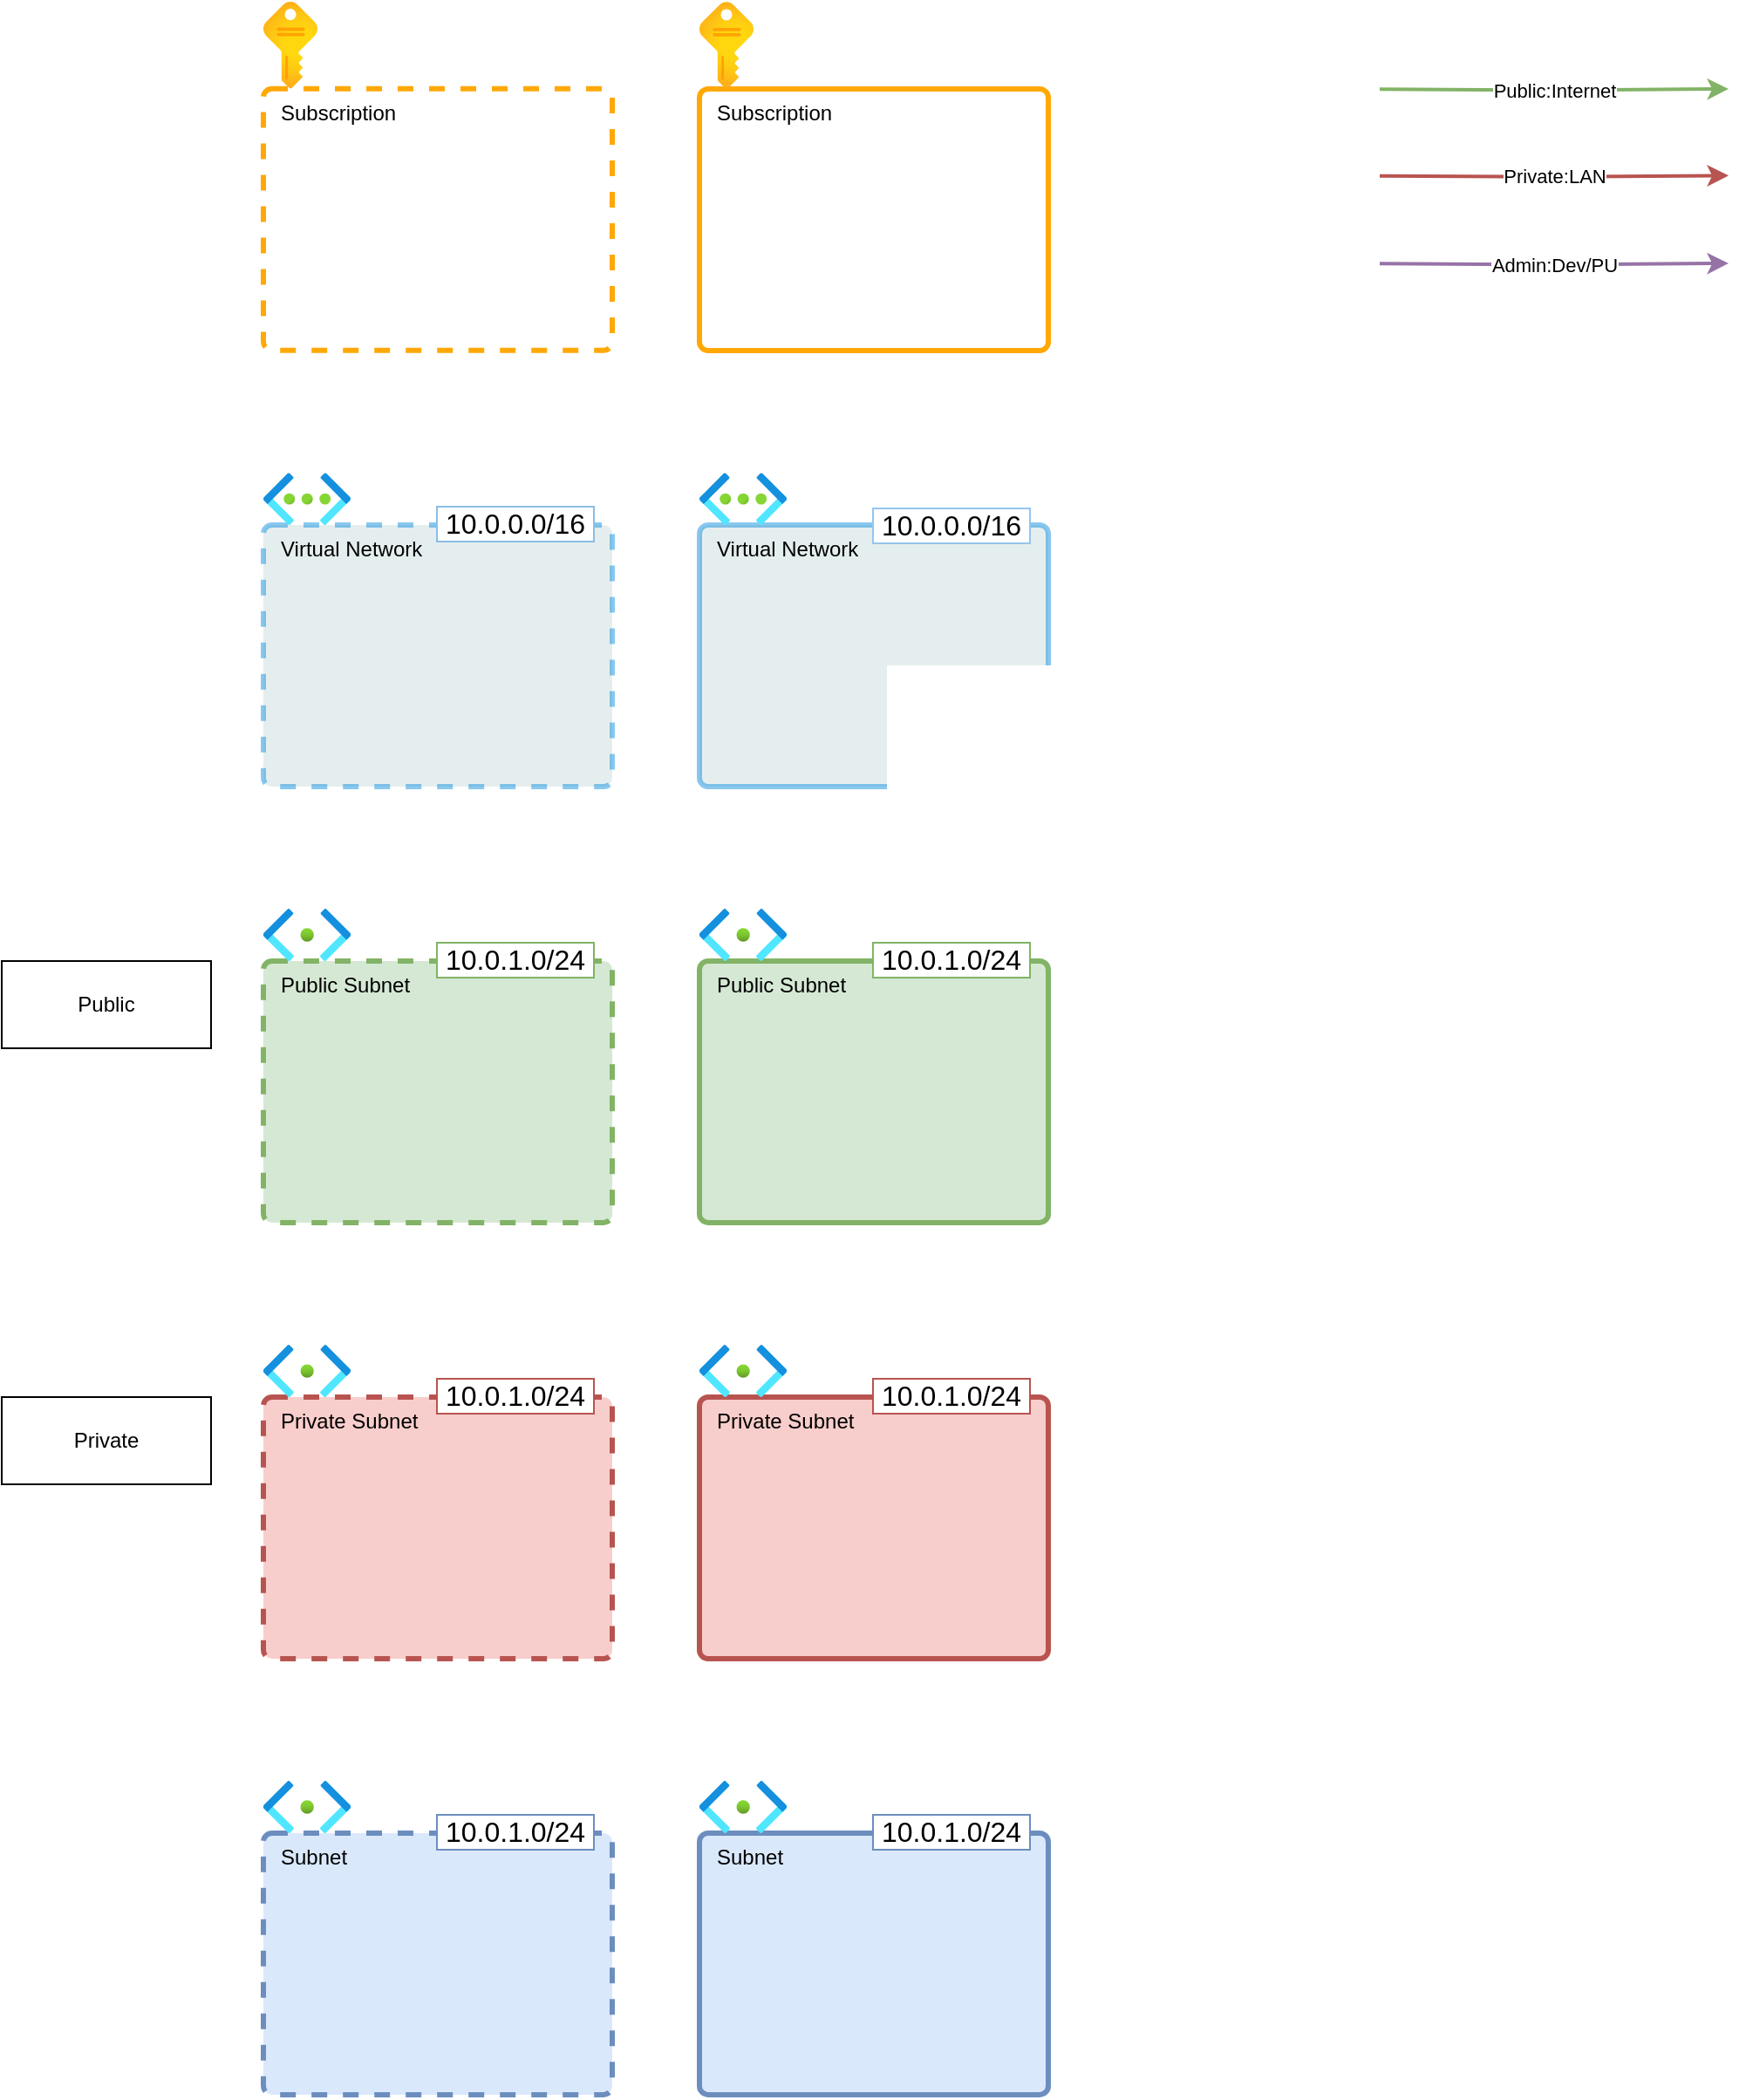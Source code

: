 <mxfile version="24.6.4" type="device" pages="4">
  <diagram id="hQM-2AhCChUVqLbkCYDw" name="Containers">
    <mxGraphModel dx="1228" dy="789" grid="1" gridSize="10" guides="1" tooltips="1" connect="1" arrows="1" fold="1" page="1" pageScale="1" pageWidth="1100" pageHeight="850" math="0" shadow="0">
      <root>
        <mxCell id="0" />
        <mxCell id="1" value="containers" parent="0" />
        <mxCell id="7blGRvWCN3fn2We1EEZH-9" value="" style="group" parent="1" vertex="1" connectable="0">
          <mxGeometry x="150" y="49.85" width="200" height="200" as="geometry" />
        </mxCell>
        <mxCell id="7blGRvWCN3fn2We1EEZH-8" value="" style="rounded=1;whiteSpace=wrap;html=1;absoluteArcSize=1;arcSize=10;fillColor=none;strokeColor=#ffa806;dashed=1;strokeWidth=3;" parent="7blGRvWCN3fn2We1EEZH-9" vertex="1">
          <mxGeometry y="50" width="200" height="150" as="geometry" />
        </mxCell>
        <mxCell id="7blGRvWCN3fn2We1EEZH-4" value="Subscription" style="image;aspect=fixed;html=1;points=[];align=left;fontSize=12;image=img/lib/azure2/general/Subscriptions.svg;spacing=0;spacingLeft=10;spacingTop=2;" parent="7blGRvWCN3fn2We1EEZH-9" vertex="1">
          <mxGeometry width="30.99" height="50" as="geometry" />
        </mxCell>
        <mxCell id="7blGRvWCN3fn2We1EEZH-13" value="" style="group;opacity=50;" parent="1" vertex="1" connectable="0">
          <mxGeometry x="150" y="320.15" width="200" height="179.85" as="geometry" />
        </mxCell>
        <mxCell id="7blGRvWCN3fn2We1EEZH-11" value="&amp;nbsp;10.0.0.0/16&amp;nbsp;" style="rounded=1;whiteSpace=wrap;html=1;absoluteArcSize=1;arcSize=10;fillColor=#ccdddd;strokeColor=#1491df;dashed=1;strokeWidth=3;fontSize=16;labelPosition=center;verticalLabelPosition=top;align=right;verticalAlign=bottom;spacing=0;spacingBottom=-10;spacingRight=10;labelBackgroundColor=default;opacity=50;labelBorderColor=#89bee6;" parent="7blGRvWCN3fn2We1EEZH-13" vertex="1">
          <mxGeometry y="29.85" width="200" height="150" as="geometry" />
        </mxCell>
        <mxCell id="7blGRvWCN3fn2We1EEZH-2" value="Virtual Network" style="image;aspect=fixed;html=1;points=[];align=left;fontSize=12;image=img/lib/azure2/networking/Virtual_Networks.svg;spacingLeft=10;spacing=0;spacingTop=2;labelBackgroundColor=none;" parent="7blGRvWCN3fn2We1EEZH-13" vertex="1">
          <mxGeometry width="50" height="29.85" as="geometry" />
        </mxCell>
        <mxCell id="7blGRvWCN3fn2We1EEZH-25" value="" style="group;fontSize=16;labelPosition=center;verticalLabelPosition=top;align=center;verticalAlign=bottom;" parent="1" vertex="1" connectable="0">
          <mxGeometry x="150" y="570" width="200" height="179.94" as="geometry" />
        </mxCell>
        <mxCell id="7blGRvWCN3fn2We1EEZH-21" value="&amp;nbsp;10.0.1.0/24&amp;nbsp;" style="rounded=1;whiteSpace=wrap;html=1;absoluteArcSize=1;arcSize=10;fillColor=#d5e8d4;strokeColor=#82b366;dashed=1;strokeWidth=3;labelPosition=center;verticalLabelPosition=top;align=right;verticalAlign=bottom;fontSize=16;labelBackgroundColor=default;spacing=0;spacingRight=10;spacingBottom=-10;labelBorderColor=#81b365;" parent="7blGRvWCN3fn2We1EEZH-25" vertex="1">
          <mxGeometry y="29.94" width="200" height="150" as="geometry" />
        </mxCell>
        <mxCell id="7blGRvWCN3fn2We1EEZH-3" value="Public Subnet" style="image;aspect=fixed;html=1;points=[];align=left;fontSize=12;image=img/lib/azure2/networking/Subnet.svg;spacing=0;spacingTop=2;spacingLeft=10;labelBackgroundColor=none;" parent="7blGRvWCN3fn2We1EEZH-25" vertex="1">
          <mxGeometry width="50" height="29.94" as="geometry" />
        </mxCell>
        <mxCell id="7blGRvWCN3fn2We1EEZH-33" value="" style="group" parent="1" vertex="1" connectable="0">
          <mxGeometry x="400" y="50" width="200" height="200" as="geometry" />
        </mxCell>
        <mxCell id="7blGRvWCN3fn2We1EEZH-34" value="" style="rounded=1;whiteSpace=wrap;html=1;absoluteArcSize=1;arcSize=10;fillColor=none;strokeColor=#ffa806;strokeWidth=3;" parent="7blGRvWCN3fn2We1EEZH-33" vertex="1">
          <mxGeometry y="50" width="200" height="150" as="geometry" />
        </mxCell>
        <mxCell id="7blGRvWCN3fn2We1EEZH-35" value="Subscription" style="image;aspect=fixed;html=1;points=[];align=left;fontSize=12;image=img/lib/azure2/general/Subscriptions.svg;spacing=0;spacingLeft=10;spacingTop=2;" parent="7blGRvWCN3fn2We1EEZH-33" vertex="1">
          <mxGeometry width="30.99" height="50" as="geometry" />
        </mxCell>
        <mxCell id="7blGRvWCN3fn2We1EEZH-52" value="" style="group" parent="1" vertex="1" connectable="0">
          <mxGeometry x="400" y="320.15" width="200" height="179.85" as="geometry" />
        </mxCell>
        <mxCell id="7blGRvWCN3fn2We1EEZH-53" value="&amp;nbsp;10.0.0.0/16&amp;nbsp;" style="rounded=1;whiteSpace=wrap;html=1;absoluteArcSize=1;arcSize=10;fillColor=#ccdddd;strokeColor=#1491df;strokeWidth=3;fontSize=16;labelPosition=center;verticalLabelPosition=top;align=right;verticalAlign=bottom;spacing=0;spacingBottom=-11;spacingRight=10;labelBackgroundColor=default;opacity=50;labelBorderColor=#95c5ed;" parent="7blGRvWCN3fn2We1EEZH-52" vertex="1">
          <mxGeometry y="29.85" width="200" height="150" as="geometry" />
        </mxCell>
        <mxCell id="7blGRvWCN3fn2We1EEZH-54" value="Virtual Network" style="image;aspect=fixed;html=1;points=[];align=left;fontSize=12;image=img/lib/azure2/networking/Virtual_Networks.svg;spacingLeft=10;spacing=0;spacingTop=2;labelBackgroundColor=none;" parent="7blGRvWCN3fn2We1EEZH-52" vertex="1">
          <mxGeometry width="50" height="29.85" as="geometry" />
        </mxCell>
        <mxCell id="7blGRvWCN3fn2We1EEZH-55" value="" style="group;fontSize=16;labelPosition=center;verticalLabelPosition=top;align=center;verticalAlign=bottom;" parent="1" vertex="1" connectable="0">
          <mxGeometry x="400" y="570" width="200" height="179.94" as="geometry" />
        </mxCell>
        <mxCell id="7blGRvWCN3fn2We1EEZH-56" value="&amp;nbsp;10.0.1.0/24&amp;nbsp;" style="rounded=1;whiteSpace=wrap;html=1;absoluteArcSize=1;arcSize=10;fillColor=#d5e8d4;strokeColor=#82b366;strokeWidth=3;labelPosition=center;verticalLabelPosition=top;align=right;verticalAlign=bottom;fontSize=16;labelBackgroundColor=default;spacing=0;spacingRight=10;spacingBottom=-10;labelBorderColor=#81b365;" parent="7blGRvWCN3fn2We1EEZH-55" vertex="1">
          <mxGeometry y="29.94" width="200" height="150" as="geometry" />
        </mxCell>
        <mxCell id="7blGRvWCN3fn2We1EEZH-57" value="Public Subnet" style="image;aspect=fixed;html=1;points=[];align=left;fontSize=12;image=img/lib/azure2/networking/Subnet.svg;spacing=0;spacingTop=2;spacingLeft=10;labelBackgroundColor=none;" parent="7blGRvWCN3fn2We1EEZH-55" vertex="1">
          <mxGeometry width="50" height="29.94" as="geometry" />
        </mxCell>
        <mxCell id="7blGRvWCN3fn2We1EEZH-65" value="" style="group;fontSize=16;labelPosition=center;verticalLabelPosition=top;align=center;verticalAlign=bottom;" parent="1" vertex="1" connectable="0">
          <mxGeometry x="150" y="820.06" width="200" height="179.94" as="geometry" />
        </mxCell>
        <mxCell id="7blGRvWCN3fn2We1EEZH-66" value="&amp;nbsp;10.0.1.0/24&amp;nbsp;" style="rounded=1;whiteSpace=wrap;html=1;absoluteArcSize=1;arcSize=10;fillColor=#f8cecc;strokeColor=#b85450;dashed=1;strokeWidth=3;labelPosition=center;verticalLabelPosition=top;align=right;verticalAlign=bottom;fontSize=16;labelBackgroundColor=default;spacing=0;spacingRight=10;spacingBottom=-10;labelBorderColor=#b95450;" parent="7blGRvWCN3fn2We1EEZH-65" vertex="1">
          <mxGeometry y="29.94" width="200" height="150" as="geometry" />
        </mxCell>
        <mxCell id="7blGRvWCN3fn2We1EEZH-67" value="Private Subnet" style="image;aspect=fixed;html=1;points=[];align=left;fontSize=12;image=img/lib/azure2/networking/Subnet.svg;spacing=0;spacingTop=2;spacingLeft=10;labelBackgroundColor=none;" parent="7blGRvWCN3fn2We1EEZH-65" vertex="1">
          <mxGeometry width="50" height="29.94" as="geometry" />
        </mxCell>
        <mxCell id="7blGRvWCN3fn2We1EEZH-68" value="" style="group;fontSize=16;labelPosition=center;verticalLabelPosition=top;align=center;verticalAlign=bottom;" parent="1" vertex="1" connectable="0">
          <mxGeometry x="400" y="820.06" width="200" height="179.94" as="geometry" />
        </mxCell>
        <mxCell id="7blGRvWCN3fn2We1EEZH-69" value="&amp;nbsp;10.0.1.0/24&amp;nbsp;" style="rounded=1;whiteSpace=wrap;html=1;absoluteArcSize=1;arcSize=10;fillColor=#f8cecc;strokeColor=#b85450;strokeWidth=3;labelPosition=center;verticalLabelPosition=top;align=right;verticalAlign=bottom;fontSize=16;labelBackgroundColor=default;spacing=0;spacingRight=10;spacingBottom=-10;labelBorderColor=#b95450;textShadow=0;" parent="7blGRvWCN3fn2We1EEZH-68" vertex="1">
          <mxGeometry y="29.94" width="200" height="150" as="geometry" />
        </mxCell>
        <mxCell id="7blGRvWCN3fn2We1EEZH-70" value="Private Subnet" style="image;aspect=fixed;html=1;points=[];align=left;fontSize=12;image=img/lib/azure2/networking/Subnet.svg;spacing=0;spacingTop=2;spacingLeft=10;labelBackgroundColor=none;" parent="7blGRvWCN3fn2We1EEZH-68" vertex="1">
          <mxGeometry width="50" height="29.94" as="geometry" />
        </mxCell>
        <mxCell id="7blGRvWCN3fn2We1EEZH-71" value="" style="group;fontSize=16;labelPosition=center;verticalLabelPosition=top;align=center;verticalAlign=bottom;" parent="1" vertex="1" connectable="0">
          <mxGeometry x="150" y="1070" width="200" height="179.94" as="geometry" />
        </mxCell>
        <mxCell id="7blGRvWCN3fn2We1EEZH-72" value="&amp;nbsp;10.0.1.0/24&amp;nbsp;" style="rounded=1;whiteSpace=wrap;html=1;absoluteArcSize=1;arcSize=10;fillColor=#dae8fc;strokeColor=#6c8ebf;dashed=1;strokeWidth=3;labelPosition=center;verticalLabelPosition=top;align=right;verticalAlign=bottom;fontSize=16;labelBackgroundColor=default;spacing=0;spacingRight=10;spacingBottom=-10;labelBorderColor=#6c8ebf;" parent="7blGRvWCN3fn2We1EEZH-71" vertex="1">
          <mxGeometry y="29.94" width="200" height="150" as="geometry" />
        </mxCell>
        <mxCell id="7blGRvWCN3fn2We1EEZH-73" value="Subnet" style="image;aspect=fixed;html=1;points=[];align=left;fontSize=12;image=img/lib/azure2/networking/Subnet.svg;spacing=0;spacingTop=2;spacingLeft=10;labelBackgroundColor=none;" parent="7blGRvWCN3fn2We1EEZH-71" vertex="1">
          <mxGeometry width="50" height="29.94" as="geometry" />
        </mxCell>
        <mxCell id="7blGRvWCN3fn2We1EEZH-74" value="" style="group;fontSize=16;labelPosition=center;verticalLabelPosition=top;align=center;verticalAlign=bottom;" parent="1" vertex="1" connectable="0">
          <mxGeometry x="400" y="1070.0" width="200" height="179.94" as="geometry" />
        </mxCell>
        <mxCell id="7blGRvWCN3fn2We1EEZH-75" value="&amp;nbsp;10.0.1.0/24&amp;nbsp;" style="rounded=1;whiteSpace=wrap;html=1;absoluteArcSize=1;arcSize=10;fillColor=#dae8fc;strokeColor=#6c8ebf;strokeWidth=3;labelPosition=center;verticalLabelPosition=top;align=right;verticalAlign=bottom;fontSize=16;labelBackgroundColor=default;spacing=0;spacingRight=10;spacingBottom=-10;labelBorderColor=#6c8ebf;" parent="7blGRvWCN3fn2We1EEZH-74" vertex="1">
          <mxGeometry y="29.94" width="200" height="150" as="geometry" />
        </mxCell>
        <mxCell id="7blGRvWCN3fn2We1EEZH-76" value="Subnet" style="image;aspect=fixed;html=1;points=[];align=left;fontSize=12;image=img/lib/azure2/networking/Subnet.svg;spacing=0;spacingTop=2;spacingLeft=10;labelBackgroundColor=none;" parent="7blGRvWCN3fn2We1EEZH-74" vertex="1">
          <mxGeometry width="50" height="29.94" as="geometry" />
        </mxCell>
        <mxCell id="7blGRvWCN3fn2We1EEZH-77" value="Public" style="rounded=0;whiteSpace=wrap;html=1;" parent="1" vertex="1">
          <mxGeometry y="600" width="120" height="50" as="geometry" />
        </mxCell>
        <mxCell id="7blGRvWCN3fn2We1EEZH-78" value="Private" style="rounded=0;whiteSpace=wrap;html=1;" parent="1" vertex="1">
          <mxGeometry y="850" width="120" height="50" as="geometry" />
        </mxCell>
        <mxCell id="7blGRvWCN3fn2We1EEZH-105" value="Public:Internet" style="edgeStyle=orthogonalEdgeStyle;rounded=0;orthogonalLoop=1;jettySize=auto;html=1;strokeWidth=2;fillColor=#d5e8d4;strokeColor=#82b366;" parent="1" edge="1">
          <mxGeometry relative="1" as="geometry">
            <mxPoint x="990" y="99.998" as="targetPoint" />
            <mxPoint x="790" y="100.18" as="sourcePoint" />
          </mxGeometry>
        </mxCell>
        <mxCell id="7blGRvWCN3fn2We1EEZH-107" value="Private:LAN" style="edgeStyle=orthogonalEdgeStyle;rounded=0;orthogonalLoop=1;jettySize=auto;html=1;strokeWidth=2;fillColor=#f8cecc;strokeColor=#b85450;" parent="1" edge="1">
          <mxGeometry relative="1" as="geometry">
            <mxPoint x="990" y="149.678" as="targetPoint" />
            <mxPoint x="790" y="149.86" as="sourcePoint" />
          </mxGeometry>
        </mxCell>
        <mxCell id="7blGRvWCN3fn2We1EEZH-108" value="Admin:Dev/PU" style="edgeStyle=orthogonalEdgeStyle;rounded=0;orthogonalLoop=1;jettySize=auto;html=1;strokeWidth=2;fillColor=#e1d5e7;strokeColor=#9673a6;" parent="1" edge="1">
          <mxGeometry relative="1" as="geometry">
            <mxPoint x="990" y="199.998" as="targetPoint" />
            <mxPoint x="790" y="200.18" as="sourcePoint" />
          </mxGeometry>
        </mxCell>
      </root>
    </mxGraphModel>
  </diagram>
  <diagram id="EEK7TJQ7NHCJ3IJfa6FC" name="Resources">
    <mxGraphModel dx="1628" dy="789" grid="1" gridSize="10" guides="1" tooltips="1" connect="1" arrows="1" fold="1" page="0" pageScale="1" pageWidth="1100" pageHeight="850" math="0" shadow="0">
      <root>
        <mxCell id="0" />
        <mxCell id="1" parent="0" />
        <mxCell id="X4--OR52s0TimfrCdmld-10" value="" style="group" parent="1" vertex="1" connectable="0">
          <mxGeometry x="250" y="150" width="100" height="100" as="geometry" />
        </mxCell>
        <mxCell id="X4--OR52s0TimfrCdmld-11" value="" style="rounded=1;whiteSpace=wrap;html=1;absoluteArcSize=1;arcSize=10;container=0;" parent="X4--OR52s0TimfrCdmld-10" vertex="1">
          <mxGeometry width="100" height="100" as="geometry" />
        </mxCell>
        <mxCell id="X4--OR52s0TimfrCdmld-12" value="Virtual Machine" style="image;aspect=fixed;html=1;points=[];align=center;fontSize=10;image=img/lib/azure2/compute/Virtual_Machine.svg;container=0;" parent="X4--OR52s0TimfrCdmld-10" vertex="1">
          <mxGeometry x="25" y="26.81" width="50" height="46.38" as="geometry" />
        </mxCell>
        <mxCell id="X4--OR52s0TimfrCdmld-13" value="" style="group;absoluteArcSize=1;arcSize=10;" parent="1" vertex="1" connectable="0">
          <mxGeometry x="250" y="300.15" width="100" height="100" as="geometry" />
        </mxCell>
        <mxCell id="X4--OR52s0TimfrCdmld-14" value="" style="rounded=1;whiteSpace=wrap;html=1;absoluteArcSize=1;arcSize=10;container=0;" parent="X4--OR52s0TimfrCdmld-13" vertex="1">
          <mxGeometry x="-0.003" width="100" height="100" as="geometry" />
        </mxCell>
        <mxCell id="X4--OR52s0TimfrCdmld-15" value="VM Scale Set" style="image;aspect=fixed;html=1;points=[];align=center;fontSize=10;image=img/lib/azure2/compute/VM_Scale_Sets.svg;" parent="X4--OR52s0TimfrCdmld-13" vertex="1">
          <mxGeometry x="24.997" y="25" width="50" height="50" as="geometry" />
        </mxCell>
        <mxCell id="X4--OR52s0TimfrCdmld-16" value="" style="group;absoluteArcSize=1;arcSize=10;" parent="1" vertex="1" connectable="0">
          <mxGeometry x="650" y="150" width="100" height="100" as="geometry" />
        </mxCell>
        <mxCell id="X4--OR52s0TimfrCdmld-17" value="" style="rounded=1;whiteSpace=wrap;html=1;absoluteArcSize=1;arcSize=10;container=0;" parent="X4--OR52s0TimfrCdmld-16" vertex="1">
          <mxGeometry x="-0.003" width="100" height="100" as="geometry" />
        </mxCell>
        <mxCell id="X4--OR52s0TimfrCdmld-18" value="DB Maria" style="image;aspect=fixed;html=1;points=[];align=center;fontSize=10;image=img/lib/azure2/databases/Azure_Database_MariaDB_Server.svg;" parent="X4--OR52s0TimfrCdmld-16" vertex="1">
          <mxGeometry x="31.247" y="25" width="37.5" height="50" as="geometry" />
        </mxCell>
        <mxCell id="X4--OR52s0TimfrCdmld-19" value="Compute" style="rounded=0;whiteSpace=wrap;html=1;" parent="1" vertex="1">
          <mxGeometry x="200" y="50" width="200" height="50" as="geometry" />
        </mxCell>
        <mxCell id="X4--OR52s0TimfrCdmld-20" value="Containers" style="rounded=0;whiteSpace=wrap;html=1;" parent="1" vertex="1">
          <mxGeometry x="400" y="50" width="200" height="50" as="geometry" />
        </mxCell>
        <mxCell id="X4--OR52s0TimfrCdmld-21" value="Database" style="rounded=0;whiteSpace=wrap;html=1;" parent="1" vertex="1">
          <mxGeometry x="600" y="50" width="200" height="50" as="geometry" />
        </mxCell>
        <mxCell id="X4--OR52s0TimfrCdmld-22" value="Identity" style="rounded=0;whiteSpace=wrap;html=1;" parent="1" vertex="1">
          <mxGeometry x="800" y="50" width="200" height="50" as="geometry" />
        </mxCell>
        <mxCell id="X4--OR52s0TimfrCdmld-23" value="Networking" style="rounded=0;whiteSpace=wrap;html=1;" parent="1" vertex="1">
          <mxGeometry x="1000" y="50" width="300" height="50" as="geometry" />
        </mxCell>
        <mxCell id="X4--OR52s0TimfrCdmld-25" value="Storage" style="rounded=0;whiteSpace=wrap;html=1;" parent="1" vertex="1">
          <mxGeometry x="1300" y="50" width="250" height="50" as="geometry" />
        </mxCell>
        <mxCell id="X4--OR52s0TimfrCdmld-28" value="" style="rounded=1;whiteSpace=wrap;html=1;absoluteArcSize=1;arcSize=10;container=0;" parent="1" vertex="1">
          <mxGeometry x="-200" y="95.86" width="100" height="100" as="geometry" />
        </mxCell>
        <mxCell id="X4--OR52s0TimfrCdmld-32" value="" style="group" parent="1" vertex="1" connectable="0">
          <mxGeometry x="250" y="450" width="100" height="100" as="geometry" />
        </mxCell>
        <mxCell id="X4--OR52s0TimfrCdmld-30" value="" style="rounded=1;whiteSpace=wrap;html=1;absoluteArcSize=1;arcSize=10;container=0;" parent="X4--OR52s0TimfrCdmld-32" vertex="1">
          <mxGeometry width="100" height="100" as="geometry" />
        </mxCell>
        <mxCell id="X4--OR52s0TimfrCdmld-31" value="App Service" style="image;aspect=fixed;html=1;points=[];align=center;fontSize=10;image=img/lib/azure2/compute/App_Services.svg;direction=south;" parent="X4--OR52s0TimfrCdmld-32" vertex="1">
          <mxGeometry x="25" y="25" width="50" height="50" as="geometry" />
        </mxCell>
        <mxCell id="X4--OR52s0TimfrCdmld-42" value="" style="group" parent="1" vertex="1" connectable="0">
          <mxGeometry x="650" y="300" width="100" height="100" as="geometry" />
        </mxCell>
        <mxCell id="X4--OR52s0TimfrCdmld-40" value="" style="rounded=1;whiteSpace=wrap;html=1;absoluteArcSize=1;arcSize=10;container=0;" parent="X4--OR52s0TimfrCdmld-42" vertex="1">
          <mxGeometry width="100" height="100" as="geometry" />
        </mxCell>
        <mxCell id="X4--OR52s0TimfrCdmld-41" value="DM Postgres" style="image;aspect=fixed;html=1;points=[];align=center;fontSize=10;image=img/lib/azure2/databases/Azure_Database_PostgreSQL_Server.svg;" parent="X4--OR52s0TimfrCdmld-42" vertex="1">
          <mxGeometry x="31.25" y="25" width="37.5" height="50" as="geometry" />
        </mxCell>
        <mxCell id="X4--OR52s0TimfrCdmld-44" value="" style="group" parent="1" vertex="1" connectable="0">
          <mxGeometry x="650" y="450" width="100" height="100" as="geometry" />
        </mxCell>
        <mxCell id="X4--OR52s0TimfrCdmld-39" value="" style="rounded=1;whiteSpace=wrap;html=1;absoluteArcSize=1;arcSize=10;container=0;" parent="X4--OR52s0TimfrCdmld-44" vertex="1">
          <mxGeometry width="100" height="100" as="geometry" />
        </mxCell>
        <mxCell id="X4--OR52s0TimfrCdmld-43" value="DB MySQL" style="image;aspect=fixed;html=1;points=[];align=center;fontSize=10;image=img/lib/azure2/databases/Azure_Database_MySQL_Server.svg;" parent="X4--OR52s0TimfrCdmld-44" vertex="1">
          <mxGeometry x="31.25" y="25" width="37.5" height="50" as="geometry" />
        </mxCell>
        <mxCell id="X4--OR52s0TimfrCdmld-45" value="Entra ID" style="image;aspect=fixed;html=1;points=[];align=center;fontSize=10;image=img/lib/azure2/identity/Azure_Active_Directory.svg;" parent="1" vertex="1">
          <mxGeometry x="875" y="175" width="50" height="45.71" as="geometry" />
        </mxCell>
        <mxCell id="X4--OR52s0TimfrCdmld-47" value="User" style="image;aspect=fixed;html=1;points=[];align=center;fontSize=10;image=img/lib/azure2/identity/Users.svg;" parent="1" vertex="1">
          <mxGeometry x="877.15" y="324.24" width="45.71" height="50" as="geometry" />
        </mxCell>
        <mxCell id="X4--OR52s0TimfrCdmld-51" value="" style="group" parent="1" vertex="1" connectable="0">
          <mxGeometry x="450" y="150" width="100" height="100" as="geometry" />
        </mxCell>
        <mxCell id="X4--OR52s0TimfrCdmld-37" value="" style="rounded=1;whiteSpace=wrap;html=1;absoluteArcSize=1;arcSize=10;container=0;" parent="X4--OR52s0TimfrCdmld-51" vertex="1">
          <mxGeometry width="100" height="100" as="geometry" />
        </mxCell>
        <mxCell id="X4--OR52s0TimfrCdmld-49" value="Container Registry" style="image;aspect=fixed;html=1;points=[];align=center;fontSize=10;image=img/lib/azure2/containers/Container_Registries.svg;" parent="X4--OR52s0TimfrCdmld-51" vertex="1">
          <mxGeometry x="25" y="27.575" width="50" height="44.85" as="geometry" />
        </mxCell>
        <mxCell id="X4--OR52s0TimfrCdmld-52" value="" style="group" parent="1" vertex="1" connectable="0">
          <mxGeometry x="450" y="300.15" width="100" height="100" as="geometry" />
        </mxCell>
        <mxCell id="X4--OR52s0TimfrCdmld-38" value="" style="rounded=1;whiteSpace=wrap;html=1;absoluteArcSize=1;arcSize=10;container=0;" parent="X4--OR52s0TimfrCdmld-52" vertex="1">
          <mxGeometry width="100" height="100" as="geometry" />
        </mxCell>
        <mxCell id="X4--OR52s0TimfrCdmld-48" value="Container Instance" style="image;aspect=fixed;html=1;points=[];align=center;fontSize=10;image=img/lib/azure2/containers/Container_Instances.svg;" parent="X4--OR52s0TimfrCdmld-52" vertex="1">
          <mxGeometry x="26.81" y="25" width="46.38" height="50" as="geometry" />
        </mxCell>
        <mxCell id="X4--OR52s0TimfrCdmld-53" value="Network Interface" style="image;aspect=fixed;html=1;points=[];align=center;fontSize=10;image=img/lib/azure2/networking/Network_Interfaces.svg;" parent="1" vertex="1">
          <mxGeometry x="1075" y="350" width="50" height="44.12" as="geometry" />
        </mxCell>
        <mxCell id="X4--OR52s0TimfrCdmld-54" value="Network Security&lt;div&gt;Group&lt;/div&gt;" style="image;aspect=fixed;html=1;points=[];align=center;fontSize=10;image=img/lib/azure2/networking/Network_Security_Groups.svg;" parent="1" vertex="1">
          <mxGeometry x="1204.41" y="250.15" width="41.18" height="50" as="geometry" />
        </mxCell>
        <mxCell id="X4--OR52s0TimfrCdmld-55" value="Public IP" style="image;aspect=fixed;html=1;points=[];align=center;fontSize=10;image=img/lib/azure2/networking/Public_IP_Addresses.svg;" parent="1" vertex="1">
          <mxGeometry x="1200" y="150.15" width="50" height="40" as="geometry" />
        </mxCell>
        <mxCell id="X4--OR52s0TimfrCdmld-56" value="Load Balancer" style="image;aspect=fixed;html=1;points=[];align=center;fontSize=10;image=img/lib/azure2/networking/Load_Balancers.svg;" parent="1" vertex="1">
          <mxGeometry x="1075" y="450" width="50" height="50" as="geometry" />
        </mxCell>
        <mxCell id="X4--OR52s0TimfrCdmld-57" value="Route Table" style="image;aspect=fixed;html=1;points=[];align=center;fontSize=10;image=img/lib/azure2/networking/Route_Tables.svg;" parent="1" vertex="1">
          <mxGeometry x="1075" y="550" width="50" height="48.44" as="geometry" />
        </mxCell>
        <mxCell id="X4--OR52s0TimfrCdmld-58" value="Firewall" style="image;aspect=fixed;html=1;points=[];align=center;fontSize=10;image=img/lib/azure2/networking/Firewalls.svg;" parent="1" vertex="1">
          <mxGeometry x="1200" y="450.15" width="50" height="42.25" as="geometry" />
        </mxCell>
        <mxCell id="X4--OR52s0TimfrCdmld-59" value="Virtual Network&lt;div&gt;Gateway&lt;/div&gt;" style="image;aspect=fixed;html=1;points=[];align=center;fontSize=10;image=img/lib/azure2/networking/Virtual_Network_Gateways.svg;" parent="1" vertex="1">
          <mxGeometry x="1206.16" y="550.15" width="37.68" height="50" as="geometry" />
        </mxCell>
        <mxCell id="X4--OR52s0TimfrCdmld-60" value="Virtual Network" style="image;aspect=fixed;html=1;points=[];align=center;fontSize=12;image=img/lib/azure2/networking/Virtual_Networks.svg;" parent="1" vertex="1">
          <mxGeometry x="1075" y="150.15" width="50" height="29.85" as="geometry" />
        </mxCell>
        <mxCell id="X4--OR52s0TimfrCdmld-61" value="Subnet" style="image;aspect=fixed;html=1;points=[];align=center;fontSize=12;image=img/lib/azure2/networking/Subnet.svg;" parent="1" vertex="1">
          <mxGeometry x="1075" y="250.15" width="50" height="29.94" as="geometry" />
        </mxCell>
        <mxCell id="X4--OR52s0TimfrCdmld-62" value="NAT" style="image;aspect=fixed;html=1;points=[];align=center;fontSize=10;image=img/lib/azure2/networking/NAT.svg;" parent="1" vertex="1">
          <mxGeometry x="1200" y="350.3" width="50" height="50" as="geometry" />
        </mxCell>
        <mxCell id="X4--OR52s0TimfrCdmld-64" value="Fileshare" style="image;aspect=fixed;html=1;points=[];align=center;fontSize=10;image=img/lib/azure2/storage/Azure_Fileshare.svg;" parent="1" vertex="1">
          <mxGeometry x="1348.5" y="250.15" width="50" height="50" as="geometry" />
        </mxCell>
        <mxCell id="X4--OR52s0TimfrCdmld-65" value="Storage Account" style="image;aspect=fixed;html=1;points=[];align=center;fontSize=10;image=img/lib/azure2/storage/Storage_Accounts.svg;" parent="1" vertex="1">
          <mxGeometry x="1350" y="150.15" width="50" height="40" as="geometry" />
        </mxCell>
        <mxCell id="X4--OR52s0TimfrCdmld-66" value="Table" style="image;aspect=fixed;html=1;points=[];align=center;fontSize=10;image=img/lib/azure2/general/Table.svg;" parent="1" vertex="1">
          <mxGeometry x="1352.5" y="349.3" width="50" height="40.63" as="geometry" />
        </mxCell>
        <mxCell id="X4--OR52s0TimfrCdmld-67" value="Storage Queue" style="image;aspect=fixed;html=1;points=[];align=center;fontSize=10;image=img/lib/azure2/general/Storage_Queue.svg;" parent="1" vertex="1">
          <mxGeometry x="1450" y="350.3" width="50" height="40.63" as="geometry" />
        </mxCell>
        <mxCell id="X4--OR52s0TimfrCdmld-68" value="General" style="rounded=0;whiteSpace=wrap;html=1;" parent="1" vertex="1">
          <mxGeometry y="50" width="200" height="50" as="geometry" />
        </mxCell>
        <mxCell id="X4--OR52s0TimfrCdmld-69" value="Subscription" style="image;aspect=fixed;html=1;points=[];align=center;fontSize=10;image=img/lib/azure2/general/Subscriptions.svg;" parent="1" vertex="1">
          <mxGeometry x="84.51" y="175" width="30.99" height="50" as="geometry" />
        </mxCell>
        <mxCell id="X4--OR52s0TimfrCdmld-70" value="Management&lt;div style=&quot;font-size: 10px;&quot;&gt;Group&lt;/div&gt;" style="image;aspect=fixed;html=1;points=[];align=center;fontSize=10;image=img/lib/azure2/general/Management_Groups.svg;labelBackgroundColor=none;" parent="1" vertex="1">
          <mxGeometry x="68.5" y="325.76" width="50" height="48.48" as="geometry" />
        </mxCell>
        <mxCell id="X4--OR52s0TimfrCdmld-71" value="Blob Block" style="image;aspect=fixed;html=1;points=[];align=center;fontSize=10;image=img/lib/azure2/general/Blob_Block.svg;" parent="1" vertex="1">
          <mxGeometry x="1450" y="150.0" width="50" height="40" as="geometry" />
        </mxCell>
        <mxCell id="X4--OR52s0TimfrCdmld-72" value="Blob Page" style="image;aspect=fixed;html=1;points=[];align=center;fontSize=10;image=img/lib/azure2/general/Blob_Page.svg;" parent="1" vertex="1">
          <mxGeometry x="1450" y="250.15" width="50" height="40" as="geometry" />
        </mxCell>
        <mxCell id="X4--OR52s0TimfrCdmld-78" value="" style="group" parent="1" vertex="1" connectable="0">
          <mxGeometry x="250" y="598.44" width="100" height="100" as="geometry" />
        </mxCell>
        <mxCell id="X4--OR52s0TimfrCdmld-76" value="" style="rounded=1;whiteSpace=wrap;html=1;absoluteArcSize=1;arcSize=10;container=0;" parent="X4--OR52s0TimfrCdmld-78" vertex="1">
          <mxGeometry width="100" height="100" as="geometry" />
        </mxCell>
        <mxCell id="X4--OR52s0TimfrCdmld-77" value="Function Appps" style="image;aspect=fixed;html=1;points=[];align=center;fontSize=10;image=img/lib/azure2/compute/Function_Apps.svg;" parent="X4--OR52s0TimfrCdmld-78" vertex="1">
          <mxGeometry x="25" y="27.94" width="50" height="44.12" as="geometry" />
        </mxCell>
        <mxCell id="X4--OR52s0TimfrCdmld-79" value="Resource Group" style="image;aspect=fixed;html=1;points=[];align=center;fontSize=10;image=img/lib/azure2/general/Resource_Groups.svg;" parent="1" vertex="1">
          <mxGeometry x="68.5" y="476.47" width="50" height="47.06" as="geometry" />
        </mxCell>
      </root>
    </mxGraphModel>
  </diagram>
  <diagram id="GnNl0MAy3WlE5Zf48ype" name="M365">
    <mxGraphModel dx="1764" dy="1277" grid="1" gridSize="10" guides="1" tooltips="1" connect="1" arrows="1" fold="1" page="0" pageScale="1" pageWidth="1100" pageHeight="850" math="0" shadow="0">
      <root>
        <mxCell id="0" />
        <mxCell id="1" parent="0" />
        <mxCell id="B90EogX4Xuhu4obVfw1x-1" value="&lt;ul&gt;&lt;li&gt;SharePoint&lt;/li&gt;&lt;li&gt;Teams&lt;/li&gt;&lt;li&gt;One Drive&lt;/li&gt;&lt;li&gt;lists&lt;/li&gt;&lt;li&gt;loop&lt;/li&gt;&lt;li&gt;white board&lt;/li&gt;&lt;li&gt;stream&lt;/li&gt;&lt;li&gt;&lt;br&gt;&lt;/li&gt;&lt;/ul&gt;&lt;div&gt;&lt;br&gt;&lt;/div&gt;" style="rounded=0;whiteSpace=wrap;html=1;align=left;verticalAlign=top;" vertex="1" parent="1">
          <mxGeometry x="-300" y="-100" width="260" height="150" as="geometry" />
        </mxCell>
      </root>
    </mxGraphModel>
  </diagram>
  <diagram id="pZYL8tAK7s5oDmXZ2klL" name="SharePoint Deployment">
    <mxGraphModel dx="2028" dy="1189" grid="1" gridSize="10" guides="1" tooltips="1" connect="1" arrows="1" fold="1" page="0" pageScale="1" pageWidth="1100" pageHeight="850" math="0" shadow="0">
      <root>
        <mxCell id="0" />
        <mxCell id="1" parent="0" />
        <mxCell id="ttQ9CNXSsmpqnwyTW5vI-1" value="SharePoint Site Collection" style="rounded=1;whiteSpace=wrap;html=1;absoluteArcSize=1;arcSize=10;labelPosition=center;verticalLabelPosition=top;align=right;verticalAlign=bottom;spacing=0;spacingLeft=0;spacingBottom=8;spacingRight=11;strokeWidth=2;dashed=1;fillColor=none;strokeColor=#d79b00;" parent="1" vertex="1">
          <mxGeometry x="650" y="-200" width="400" height="1300" as="geometry" />
        </mxCell>
        <mxCell id="ttQ9CNXSsmpqnwyTW5vI-3" value="" style="group" parent="1" vertex="1" connectable="0">
          <mxGeometry x="700" y="350" width="300" height="200" as="geometry" />
        </mxCell>
        <mxCell id="BSySXa9EMbR6KM48diW--8" value="" style="rounded=0;whiteSpace=wrap;html=1;" parent="ttQ9CNXSsmpqnwyTW5vI-3" vertex="1">
          <mxGeometry width="300" height="200" as="geometry" />
        </mxCell>
        <mxCell id="BSySXa9EMbR6KM48diW--9" value="Lists" style="rounded=0;whiteSpace=wrap;html=1;" parent="ttQ9CNXSsmpqnwyTW5vI-3" vertex="1">
          <mxGeometry x="150" y="80" width="100" height="100" as="geometry" />
        </mxCell>
        <mxCell id="BSySXa9EMbR6KM48diW--10" value="Web: Development" style="rounded=0;whiteSpace=wrap;html=1;fillColor=#f8cecc;strokeColor=#b85450;fontSize=16;fontStyle=1" parent="ttQ9CNXSsmpqnwyTW5vI-3" vertex="1">
          <mxGeometry width="300" height="50" as="geometry" />
        </mxCell>
        <mxCell id="BSySXa9EMbR6KM48diW--11" value="App" style="rounded=0;whiteSpace=wrap;html=1;fontSize=19;fillColor=#f8cecc;strokeColor=#b85450;strokeWidth=2;" parent="ttQ9CNXSsmpqnwyTW5vI-3" vertex="1">
          <mxGeometry x="20" y="70" width="100" height="100" as="geometry" />
        </mxCell>
        <mxCell id="BSySXa9EMbR6KM48diW--12" value="Lists/libraries" style="rounded=0;whiteSpace=wrap;html=1;" parent="ttQ9CNXSsmpqnwyTW5vI-3" vertex="1">
          <mxGeometry x="140" y="70" width="100" height="100" as="geometry" />
        </mxCell>
        <mxCell id="ttQ9CNXSsmpqnwyTW5vI-86" value="Data" style="edgeStyle=orthogonalEdgeStyle;rounded=0;orthogonalLoop=1;jettySize=auto;html=1;exitX=0.5;exitY=1;exitDx=0;exitDy=0;entryX=0;entryY=0.5;entryDx=0;entryDy=0;fillColor=#dae8fc;strokeColor=#6c8ebf;strokeWidth=3;startArrow=oval;startFill=1;endArrow=oval;endFill=1;dashed=1;dashPattern=1 1;align=left;" parent="ttQ9CNXSsmpqnwyTW5vI-3" source="BSySXa9EMbR6KM48diW--11" target="BSySXa9EMbR6KM48diW--12" edge="1">
          <mxGeometry x="-0.625" relative="1" as="geometry">
            <Array as="points">
              <mxPoint x="70" y="190" />
              <mxPoint x="130" y="190" />
              <mxPoint x="130" y="120" />
            </Array>
            <mxPoint as="offset" />
          </mxGeometry>
        </mxCell>
        <mxCell id="ttQ9CNXSsmpqnwyTW5vI-16" value="Remote: Feature B" style="rounded=1;whiteSpace=wrap;html=1;arcSize=10;absoluteArcSize=1;fontSize=10;fillColor=#e1d5e7;strokeColor=#9673a6;strokeWidth=2;" parent="1" vertex="1">
          <mxGeometry x="100" y="250" width="100" height="50" as="geometry" />
        </mxCell>
        <mxCell id="ttQ9CNXSsmpqnwyTW5vI-47" value="Deploy: Develop" style="edgeStyle=orthogonalEdgeStyle;rounded=0;orthogonalLoop=1;jettySize=auto;exitX=1;exitY=0.5;exitDx=0;exitDy=0;entryX=0;entryY=0.5;entryDx=0;entryDy=0;strokeWidth=2;fillColor=#f8cecc;strokeColor=#b85450;align=left;labelBorderColor=none;textShadow=0;html=1;spacing=2;endArrow=block;endFill=1;" parent="1" source="ttQ9CNXSsmpqnwyTW5vI-17" target="BSySXa9EMbR6KM48diW--11" edge="1">
          <mxGeometry x="-0.809" relative="1" as="geometry">
            <Array as="points">
              <mxPoint x="640" y="475" />
              <mxPoint x="640" y="470" />
            </Array>
            <mxPoint as="offset" />
          </mxGeometry>
        </mxCell>
        <mxCell id="ttQ9CNXSsmpqnwyTW5vI-17" value="Remote: Develop" style="rounded=1;whiteSpace=wrap;html=1;arcSize=10;absoluteArcSize=1;fontSize=10;fillColor=#f8cecc;strokeColor=#b85450;strokeWidth=2;" parent="1" vertex="1">
          <mxGeometry x="100" y="450" width="100" height="50" as="geometry" />
        </mxCell>
        <mxCell id="ttQ9CNXSsmpqnwyTW5vI-18" value="Remote: Stage" style="rounded=1;whiteSpace=wrap;html=1;arcSize=10;absoluteArcSize=1;fontSize=10;fillColor=#fff2cc;strokeColor=#d6b656;strokeWidth=2;" parent="1" vertex="1">
          <mxGeometry x="100" y="550" width="100" height="50" as="geometry" />
        </mxCell>
        <mxCell id="ttQ9CNXSsmpqnwyTW5vI-19" value="Remote: Production" style="rounded=1;whiteSpace=wrap;html=1;arcSize=10;absoluteArcSize=1;fontSize=10;fillColor=#d5e8d4;strokeColor=#82b366;strokeWidth=2;" parent="1" vertex="1">
          <mxGeometry x="100" y="600" width="100" height="50" as="geometry" />
        </mxCell>
        <mxCell id="ttQ9CNXSsmpqnwyTW5vI-20" value="" style="group" parent="1" vertex="1" connectable="0">
          <mxGeometry x="700" y="600" width="300" height="200" as="geometry" />
        </mxCell>
        <mxCell id="ttQ9CNXSsmpqnwyTW5vI-21" value="" style="rounded=0;whiteSpace=wrap;html=1;" parent="ttQ9CNXSsmpqnwyTW5vI-20" vertex="1">
          <mxGeometry width="300" height="200" as="geometry" />
        </mxCell>
        <mxCell id="ttQ9CNXSsmpqnwyTW5vI-22" value="Lists" style="rounded=0;whiteSpace=wrap;html=1;" parent="ttQ9CNXSsmpqnwyTW5vI-20" vertex="1">
          <mxGeometry x="150" y="80" width="100" height="100" as="geometry" />
        </mxCell>
        <mxCell id="ttQ9CNXSsmpqnwyTW5vI-23" value="Web: Test" style="rounded=0;whiteSpace=wrap;html=1;fillColor=#fff2cc;strokeColor=#d6b656;fontSize=16;fontStyle=1" parent="ttQ9CNXSsmpqnwyTW5vI-20" vertex="1">
          <mxGeometry width="300" height="50" as="geometry" />
        </mxCell>
        <mxCell id="ttQ9CNXSsmpqnwyTW5vI-24" value="App" style="rounded=0;whiteSpace=wrap;html=1;fontSize=19;fillColor=#fff2cc;strokeColor=#d6b656;strokeWidth=2;" parent="ttQ9CNXSsmpqnwyTW5vI-20" vertex="1">
          <mxGeometry x="20" y="70" width="100" height="100" as="geometry" />
        </mxCell>
        <mxCell id="ttQ9CNXSsmpqnwyTW5vI-25" value="Lists/libraries" style="rounded=0;whiteSpace=wrap;html=1;" parent="ttQ9CNXSsmpqnwyTW5vI-20" vertex="1">
          <mxGeometry x="140" y="70" width="100" height="100" as="geometry" />
        </mxCell>
        <mxCell id="ttQ9CNXSsmpqnwyTW5vI-87" style="edgeStyle=orthogonalEdgeStyle;rounded=0;orthogonalLoop=1;jettySize=auto;html=1;exitX=0.5;exitY=1;exitDx=0;exitDy=0;entryX=0;entryY=0.5;entryDx=0;entryDy=0;fillColor=#dae8fc;strokeColor=#6c8ebf;strokeWidth=3;dashed=1;dashPattern=1 1;startArrow=oval;startFill=1;endArrow=oval;endFill=1;" parent="ttQ9CNXSsmpqnwyTW5vI-20" source="ttQ9CNXSsmpqnwyTW5vI-24" target="ttQ9CNXSsmpqnwyTW5vI-25" edge="1">
          <mxGeometry relative="1" as="geometry">
            <Array as="points">
              <mxPoint x="70" y="190" />
              <mxPoint x="130" y="190" />
              <mxPoint x="130" y="120" />
            </Array>
          </mxGeometry>
        </mxCell>
        <mxCell id="ttQ9CNXSsmpqnwyTW5vI-26" value="" style="group;fontStyle=1" parent="1" vertex="1" connectable="0">
          <mxGeometry x="700" y="850" width="300" height="200" as="geometry" />
        </mxCell>
        <mxCell id="ttQ9CNXSsmpqnwyTW5vI-27" value="" style="rounded=0;whiteSpace=wrap;html=1;" parent="ttQ9CNXSsmpqnwyTW5vI-26" vertex="1">
          <mxGeometry width="300" height="200" as="geometry" />
        </mxCell>
        <mxCell id="ttQ9CNXSsmpqnwyTW5vI-28" value="Lists" style="rounded=0;whiteSpace=wrap;html=1;" parent="ttQ9CNXSsmpqnwyTW5vI-26" vertex="1">
          <mxGeometry x="150" y="80" width="100" height="100" as="geometry" />
        </mxCell>
        <mxCell id="ttQ9CNXSsmpqnwyTW5vI-29" value="Web: Stage" style="rounded=0;whiteSpace=wrap;html=1;fillColor=#fff2cc;strokeColor=#d6b656;fontSize=16;fontStyle=1" parent="ttQ9CNXSsmpqnwyTW5vI-26" vertex="1">
          <mxGeometry width="300" height="50" as="geometry" />
        </mxCell>
        <mxCell id="ttQ9CNXSsmpqnwyTW5vI-30" value="App" style="rounded=0;whiteSpace=wrap;html=1;fontSize=19;fillColor=#fff2cc;strokeColor=#d6b656;strokeWidth=2;" parent="ttQ9CNXSsmpqnwyTW5vI-26" vertex="1">
          <mxGeometry x="20" y="70" width="100" height="100" as="geometry" />
        </mxCell>
        <mxCell id="ttQ9CNXSsmpqnwyTW5vI-31" value="Lists/libraries" style="rounded=0;whiteSpace=wrap;html=1;" parent="ttQ9CNXSsmpqnwyTW5vI-26" vertex="1">
          <mxGeometry x="140" y="70" width="100" height="100" as="geometry" />
        </mxCell>
        <mxCell id="ttQ9CNXSsmpqnwyTW5vI-88" style="edgeStyle=orthogonalEdgeStyle;rounded=0;orthogonalLoop=1;jettySize=auto;html=1;exitX=0.5;exitY=1;exitDx=0;exitDy=0;entryX=0;entryY=0.5;entryDx=0;entryDy=0;strokeWidth=3;fillColor=#dae8fc;strokeColor=#6c8ebf;dashed=1;dashPattern=1 1;startArrow=oval;startFill=1;endArrow=oval;endFill=1;" parent="ttQ9CNXSsmpqnwyTW5vI-26" source="ttQ9CNXSsmpqnwyTW5vI-30" target="ttQ9CNXSsmpqnwyTW5vI-31" edge="1">
          <mxGeometry relative="1" as="geometry">
            <Array as="points">
              <mxPoint x="70" y="190" />
              <mxPoint x="130" y="190" />
              <mxPoint x="130" y="120" />
            </Array>
          </mxGeometry>
        </mxCell>
        <mxCell id="ttQ9CNXSsmpqnwyTW5vI-35" value="Deploy: Test" style="edgeStyle=orthogonalEdgeStyle;rounded=0;orthogonalLoop=1;jettySize=auto;html=1;exitX=1;exitY=0.5;exitDx=0;exitDy=0;entryX=0;entryY=0.5;entryDx=0;entryDy=0;fillColor=#fff2cc;strokeColor=#d6b656;strokeWidth=2;align=left;endArrow=block;endFill=1;" parent="1" source="ttQ9CNXSsmpqnwyTW5vI-32" target="ttQ9CNXSsmpqnwyTW5vI-24" edge="1">
          <mxGeometry x="-0.86" relative="1" as="geometry">
            <Array as="points">
              <mxPoint x="600" y="525" />
              <mxPoint x="600" y="720" />
            </Array>
            <mxPoint as="offset" />
          </mxGeometry>
        </mxCell>
        <mxCell id="ttQ9CNXSsmpqnwyTW5vI-32" value="Remote: Test" style="rounded=1;whiteSpace=wrap;html=1;arcSize=10;absoluteArcSize=1;fontSize=10;fillColor=#fff2cc;strokeColor=#d6b656;strokeWidth=2;" parent="1" vertex="1">
          <mxGeometry x="100" y="500" width="100" height="50" as="geometry" />
        </mxCell>
        <mxCell id="ttQ9CNXSsmpqnwyTW5vI-45" value="" style="group" parent="1" vertex="1" connectable="0">
          <mxGeometry x="-50" y="100" width="100" height="150" as="geometry" />
        </mxCell>
        <mxCell id="ttQ9CNXSsmpqnwyTW5vI-9" value="" style="rounded=1;whiteSpace=wrap;html=1;arcSize=10;absoluteArcSize=1;strokeWidth=2;" parent="ttQ9CNXSsmpqnwyTW5vI-45" vertex="1">
          <mxGeometry width="100" height="100" as="geometry" />
        </mxCell>
        <mxCell id="ttQ9CNXSsmpqnwyTW5vI-11" value="Developer X" style="sketch=0;outlineConnect=0;gradientColor=none;fontColor=#545B64;strokeColor=none;fillColor=#879196;dashed=0;verticalLabelPosition=bottom;verticalAlign=top;align=center;html=1;fontSize=12;fontStyle=0;aspect=fixed;shape=mxgraph.aws4.illustration_desktop;pointerEvents=1" parent="ttQ9CNXSsmpqnwyTW5vI-45" vertex="1">
          <mxGeometry x="25" y="20" width="50" height="45.5" as="geometry" />
        </mxCell>
        <mxCell id="ttQ9CNXSsmpqnwyTW5vI-13" value="Local: Feature B" style="rounded=1;whiteSpace=wrap;html=1;arcSize=10;absoluteArcSize=1;fillColor=#e1d5e7;strokeColor=#9673a6;strokeWidth=2;fontSize=10;" parent="ttQ9CNXSsmpqnwyTW5vI-45" vertex="1">
          <mxGeometry y="100" width="100" height="50" as="geometry" />
        </mxCell>
        <mxCell id="ttQ9CNXSsmpqnwyTW5vI-46" value="Push/Pull" style="edgeStyle=orthogonalEdgeStyle;rounded=0;orthogonalLoop=1;jettySize=auto;html=1;exitX=0.5;exitY=1;exitDx=0;exitDy=0;entryX=0;entryY=0.5;entryDx=0;entryDy=0;startArrow=block;startFill=1;endArrow=block;endFill=1;fillColor=#e1d5e7;strokeColor=#9673a6;strokeWidth=2;" parent="1" source="ttQ9CNXSsmpqnwyTW5vI-13" target="ttQ9CNXSsmpqnwyTW5vI-16" edge="1">
          <mxGeometry relative="1" as="geometry" />
        </mxCell>
        <mxCell id="ttQ9CNXSsmpqnwyTW5vI-57" value="" style="group" parent="1" vertex="1" connectable="0">
          <mxGeometry x="-200" y="-150" width="100" height="150" as="geometry" />
        </mxCell>
        <mxCell id="ttQ9CNXSsmpqnwyTW5vI-58" value="" style="rounded=1;whiteSpace=wrap;html=1;arcSize=10;absoluteArcSize=1;strokeWidth=2;" parent="ttQ9CNXSsmpqnwyTW5vI-57" vertex="1">
          <mxGeometry width="100" height="100" as="geometry" />
        </mxCell>
        <mxCell id="ttQ9CNXSsmpqnwyTW5vI-59" value="Developer Y" style="sketch=0;outlineConnect=0;gradientColor=none;fontColor=#545B64;strokeColor=none;fillColor=#879196;dashed=0;verticalLabelPosition=bottom;verticalAlign=top;align=center;html=1;fontSize=12;fontStyle=0;aspect=fixed;shape=mxgraph.aws4.illustration_desktop;pointerEvents=1" parent="ttQ9CNXSsmpqnwyTW5vI-57" vertex="1">
          <mxGeometry x="25" y="20" width="50" height="45.5" as="geometry" />
        </mxCell>
        <mxCell id="ttQ9CNXSsmpqnwyTW5vI-60" value="Local: Feature A" style="rounded=1;whiteSpace=wrap;html=1;arcSize=10;absoluteArcSize=1;fillColor=#e1d5e7;strokeColor=#9673a6;strokeWidth=2;fontSize=10;" parent="ttQ9CNXSsmpqnwyTW5vI-57" vertex="1">
          <mxGeometry y="100" width="100" height="50" as="geometry" />
        </mxCell>
        <mxCell id="ttQ9CNXSsmpqnwyTW5vI-66" value="" style="group" parent="1" vertex="1" connectable="0">
          <mxGeometry x="100" y="350" width="100" height="100" as="geometry" />
        </mxCell>
        <mxCell id="ttQ9CNXSsmpqnwyTW5vI-7" value="" style="rounded=1;whiteSpace=wrap;html=1;arcSize=10;absoluteArcSize=1;strokeWidth=2;" parent="ttQ9CNXSsmpqnwyTW5vI-66" vertex="1">
          <mxGeometry width="100" height="100" as="geometry" />
        </mxCell>
        <mxCell id="ttQ9CNXSsmpqnwyTW5vI-8" value="GitHub" style="dashed=0;outlineConnect=0;html=1;align=center;labelPosition=center;verticalLabelPosition=bottom;verticalAlign=top;shape=mxgraph.weblogos.github;aspect=fixed;strokeWidth=2;" parent="ttQ9CNXSsmpqnwyTW5vI-66" vertex="1">
          <mxGeometry x="25" y="25" width="50" height="50" as="geometry" />
        </mxCell>
        <mxCell id="ttQ9CNXSsmpqnwyTW5vI-67" value="Remote: Feature A" style="rounded=1;whiteSpace=wrap;html=1;arcSize=10;absoluteArcSize=1;fillColor=#e1d5e7;strokeColor=#9673a6;strokeWidth=2;fontSize=10;" parent="1" vertex="1">
          <mxGeometry x="100" y="300" width="100" height="50" as="geometry" />
        </mxCell>
        <mxCell id="ttQ9CNXSsmpqnwyTW5vI-68" style="edgeStyle=orthogonalEdgeStyle;rounded=0;orthogonalLoop=1;jettySize=auto;html=1;exitX=0.5;exitY=1;exitDx=0;exitDy=0;entryX=0;entryY=0.5;entryDx=0;entryDy=0;strokeWidth=2;fillColor=#e1d5e7;strokeColor=#9673a6;" parent="1" source="ttQ9CNXSsmpqnwyTW5vI-60" target="ttQ9CNXSsmpqnwyTW5vI-67" edge="1">
          <mxGeometry relative="1" as="geometry" />
        </mxCell>
        <mxCell id="ttQ9CNXSsmpqnwyTW5vI-70" value="" style="endArrow=none;dashed=1;html=1;rounded=0;strokeWidth=5;fillColor=#dae8fc;strokeColor=#6c8ebf;" parent="1" edge="1">
          <mxGeometry width="50" height="50" relative="1" as="geometry">
            <mxPoint x="600" y="330" as="sourcePoint" />
            <mxPoint x="1100" y="330" as="targetPoint" />
          </mxGeometry>
        </mxCell>
        <mxCell id="ttQ9CNXSsmpqnwyTW5vI-72" value="An &lt;b&gt;App&lt;/b&gt; is a collection of HTML, CSS, and Javascript files that interacts with SharePoint Entities:&amp;nbsp;&lt;div&gt;&lt;ul&gt;&lt;li&gt;Lists&lt;/li&gt;&lt;li&gt;Libraries&lt;/li&gt;&lt;li&gt;Content Types&lt;/li&gt;&lt;li&gt;Folders&lt;/li&gt;&lt;li&gt;Fields&lt;/li&gt;&lt;li&gt;Views&lt;/li&gt;&lt;li&gt;Columns&lt;/li&gt;&lt;li&gt;Etc.&lt;/li&gt;&lt;/ul&gt;&lt;/div&gt;" style="rounded=0;whiteSpace=wrap;html=1;fontSize=21;align=left;verticalAlign=top;spacingLeft=8;spacing=0;" parent="1" vertex="1">
          <mxGeometry x="-600" width="350" height="390" as="geometry" />
        </mxCell>
        <mxCell id="ttQ9CNXSsmpqnwyTW5vI-36" value="Deploy: Stage" style="edgeStyle=orthogonalEdgeStyle;rounded=0;orthogonalLoop=1;jettySize=auto;html=1;exitX=1;exitY=0.5;exitDx=0;exitDy=0;entryX=0;entryY=0.5;entryDx=0;entryDy=0;fillColor=#fff2cc;strokeColor=#d6b656;strokeWidth=2;align=left;endArrow=block;endFill=1;" parent="1" source="ttQ9CNXSsmpqnwyTW5vI-18" target="ttQ9CNXSsmpqnwyTW5vI-30" edge="1">
          <mxGeometry x="-0.891" relative="1" as="geometry">
            <Array as="points">
              <mxPoint x="550" y="575" />
              <mxPoint x="550" y="970" />
            </Array>
            <mxPoint as="offset" />
          </mxGeometry>
        </mxCell>
        <mxCell id="BSySXa9EMbR6KM48diW--2" value="" style="rounded=0;whiteSpace=wrap;html=1;" parent="1" vertex="1">
          <mxGeometry x="700" y="100" width="150" height="200" as="geometry" />
        </mxCell>
        <mxCell id="BSySXa9EMbR6KM48diW--5" value="Web: Developer X" style="rounded=0;whiteSpace=wrap;html=1;fontSize=16;fontStyle=1;fillColor=#e1d5e7;strokeColor=#9673a6;" parent="1" vertex="1">
          <mxGeometry x="700" y="100" width="150" height="50" as="geometry" />
        </mxCell>
        <mxCell id="BSySXa9EMbR6KM48diW--6" value="App" style="rounded=0;whiteSpace=wrap;html=1;fontSize=19;fillColor=#e1d5e7;strokeColor=#9673a6;strokeWidth=2;" parent="1" vertex="1">
          <mxGeometry x="725" y="175" width="100" height="100" as="geometry" />
        </mxCell>
        <mxCell id="ttQ9CNXSsmpqnwyTW5vI-74" value="" style="rounded=0;whiteSpace=wrap;html=1;" parent="1" vertex="1">
          <mxGeometry x="700" y="-150" width="150" height="200" as="geometry" />
        </mxCell>
        <mxCell id="ttQ9CNXSsmpqnwyTW5vI-75" value="Web: Developer Y" style="rounded=0;whiteSpace=wrap;html=1;fontSize=16;fontStyle=1;fillColor=#e1d5e7;strokeColor=#9673a6;" parent="1" vertex="1">
          <mxGeometry x="700" y="-150" width="150" height="50" as="geometry" />
        </mxCell>
        <mxCell id="ttQ9CNXSsmpqnwyTW5vI-76" value="App" style="rounded=0;whiteSpace=wrap;html=1;fontSize=19;fillColor=#e1d5e7;strokeColor=#9673a6;strokeWidth=2;" parent="1" vertex="1">
          <mxGeometry x="725" y="-75" width="100" height="100" as="geometry" />
        </mxCell>
        <mxCell id="ttQ9CNXSsmpqnwyTW5vI-15" value="Deploy: Sandbox" style="edgeStyle=orthogonalEdgeStyle;rounded=0;orthogonalLoop=1;jettySize=auto;html=1;exitX=1;exitY=0.5;exitDx=0;exitDy=0;entryX=0;entryY=0.5;entryDx=0;entryDy=0;fillColor=#e1d5e7;strokeColor=#9673a6;strokeWidth=2;endArrow=block;endFill=1;align=left;" parent="1" source="ttQ9CNXSsmpqnwyTW5vI-13" target="BSySXa9EMbR6KM48diW--6" edge="1">
          <mxGeometry x="-0.852" relative="1" as="geometry">
            <mxPoint as="offset" />
          </mxGeometry>
        </mxCell>
        <mxCell id="ttQ9CNXSsmpqnwyTW5vI-82" value="Deploy: Sandox" style="edgeStyle=orthogonalEdgeStyle;rounded=0;orthogonalLoop=1;jettySize=auto;html=1;exitX=1;exitY=0.5;exitDx=0;exitDy=0;entryX=0;entryY=0.5;entryDx=0;entryDy=0;fillColor=#e1d5e7;strokeColor=#9673a6;strokeWidth=2;endArrow=block;endFill=1;align=left;" parent="1" source="ttQ9CNXSsmpqnwyTW5vI-60" target="ttQ9CNXSsmpqnwyTW5vI-76" edge="1">
          <mxGeometry x="-0.879" relative="1" as="geometry">
            <mxPoint x="380" y="40" as="targetPoint" />
            <mxPoint as="offset" />
          </mxGeometry>
        </mxCell>
        <mxCell id="ttQ9CNXSsmpqnwyTW5vI-85" value="" style="group" parent="1" vertex="1" connectable="0">
          <mxGeometry x="50" y="800" width="400" height="300" as="geometry" />
        </mxCell>
        <mxCell id="ttQ9CNXSsmpqnwyTW5vI-37" value="SharePoint Site Collection" style="rounded=1;whiteSpace=wrap;html=1;absoluteArcSize=1;arcSize=10;labelPosition=center;verticalLabelPosition=top;align=right;verticalAlign=bottom;spacing=0;spacingLeft=0;spacingBottom=8;spacingRight=11;strokeWidth=2;dashed=1;fillColor=none;strokeColor=#d79b00;" parent="ttQ9CNXSsmpqnwyTW5vI-85" vertex="1">
          <mxGeometry width="400" height="300" as="geometry" />
        </mxCell>
        <mxCell id="ttQ9CNXSsmpqnwyTW5vI-38" value="" style="group;fontSize=16;" parent="ttQ9CNXSsmpqnwyTW5vI-85" vertex="1" connectable="0">
          <mxGeometry x="50" y="50" width="300" height="200" as="geometry" />
        </mxCell>
        <mxCell id="ttQ9CNXSsmpqnwyTW5vI-39" value="" style="rounded=0;whiteSpace=wrap;html=1;" parent="ttQ9CNXSsmpqnwyTW5vI-38" vertex="1">
          <mxGeometry width="300" height="200" as="geometry" />
        </mxCell>
        <mxCell id="ttQ9CNXSsmpqnwyTW5vI-40" value="Lists" style="rounded=0;whiteSpace=wrap;html=1;" parent="ttQ9CNXSsmpqnwyTW5vI-38" vertex="1">
          <mxGeometry x="150" y="80" width="100" height="100" as="geometry" />
        </mxCell>
        <mxCell id="ttQ9CNXSsmpqnwyTW5vI-41" value="Web: Prod" style="rounded=0;whiteSpace=wrap;html=1;fillColor=#d5e8d4;strokeColor=#82b366;fontSize=16;fontStyle=1" parent="ttQ9CNXSsmpqnwyTW5vI-38" vertex="1">
          <mxGeometry width="300" height="50" as="geometry" />
        </mxCell>
        <mxCell id="ttQ9CNXSsmpqnwyTW5vI-42" value="App" style="rounded=0;whiteSpace=wrap;html=1;fontSize=19;fillColor=#d5e8d4;strokeColor=#82b366;strokeWidth=2;" parent="ttQ9CNXSsmpqnwyTW5vI-38" vertex="1">
          <mxGeometry x="20" y="70" width="100" height="100" as="geometry" />
        </mxCell>
        <mxCell id="ttQ9CNXSsmpqnwyTW5vI-43" value="Lists/libraries" style="rounded=0;whiteSpace=wrap;html=1;" parent="ttQ9CNXSsmpqnwyTW5vI-38" vertex="1">
          <mxGeometry x="140" y="70" width="100" height="100" as="geometry" />
        </mxCell>
        <mxCell id="ttQ9CNXSsmpqnwyTW5vI-44" value="Deploy: Production" style="edgeStyle=orthogonalEdgeStyle;rounded=0;orthogonalLoop=1;jettySize=auto;html=1;exitX=1;exitY=0.5;exitDx=0;exitDy=0;entryX=0;entryY=0.5;entryDx=0;entryDy=0;fillColor=#d5e8d4;strokeColor=#82b366;strokeWidth=2;align=left;endArrow=block;endFill=1;" parent="1" source="ttQ9CNXSsmpqnwyTW5vI-19" target="ttQ9CNXSsmpqnwyTW5vI-42" edge="1">
          <mxGeometry x="-0.918" relative="1" as="geometry">
            <Array as="points">
              <mxPoint x="500" y="625" />
              <mxPoint x="500" y="750" />
              <mxPoint y="750" />
              <mxPoint y="970" />
            </Array>
            <mxPoint as="offset" />
          </mxGeometry>
        </mxCell>
        <mxCell id="ttQ9CNXSsmpqnwyTW5vI-84" value="Data" style="edgeStyle=orthogonalEdgeStyle;rounded=0;orthogonalLoop=1;jettySize=auto;html=1;exitX=1;exitY=0.5;exitDx=0;exitDy=0;entryX=1;entryY=0.5;entryDx=0;entryDy=0;fillColor=#dae8fc;strokeColor=#6c8ebf;strokeWidth=3;startArrow=oval;startFill=1;endArrow=oval;endFill=1;dashed=1;dashPattern=1 1;align=left;" parent="1" source="BSySXa9EMbR6KM48diW--6" target="BSySXa9EMbR6KM48diW--12" edge="1">
          <mxGeometry x="-0.712" relative="1" as="geometry">
            <Array as="points">
              <mxPoint x="1030" y="225" />
              <mxPoint x="1030" y="470" />
            </Array>
            <mxPoint as="offset" />
          </mxGeometry>
        </mxCell>
        <mxCell id="ttQ9CNXSsmpqnwyTW5vI-83" value="Data" style="edgeStyle=orthogonalEdgeStyle;rounded=0;orthogonalLoop=1;jettySize=auto;html=1;exitX=1;exitY=0.5;exitDx=0;exitDy=0;entryX=1;entryY=0.5;entryDx=0;entryDy=0;strokeWidth=3;fillColor=#dae8fc;strokeColor=#6c8ebf;startArrow=oval;startFill=1;endArrow=oval;endFill=1;dashed=1;dashPattern=1 1;align=left;" parent="1" source="ttQ9CNXSsmpqnwyTW5vI-76" target="BSySXa9EMbR6KM48diW--12" edge="1">
          <mxGeometry x="-0.81" relative="1" as="geometry">
            <Array as="points">
              <mxPoint x="1030" y="-25" />
              <mxPoint x="1030" y="470" />
            </Array>
            <mxPoint as="offset" />
          </mxGeometry>
        </mxCell>
      </root>
    </mxGraphModel>
  </diagram>
</mxfile>

